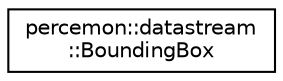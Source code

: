 digraph "Graphical Class Hierarchy"
{
 // LATEX_PDF_SIZE
  edge [fontname="Helvetica",fontsize="10",labelfontname="Helvetica",labelfontsize="10"];
  node [fontname="Helvetica",fontsize="10",shape=record];
  rankdir="LR";
  Node0 [label="percemon::datastream\l::BoundingBox",height=0.2,width=0.4,color="black", fillcolor="white", style="filled",URL="$structpercemon_1_1datastream_1_1BoundingBox.html",tooltip=" "];
}
